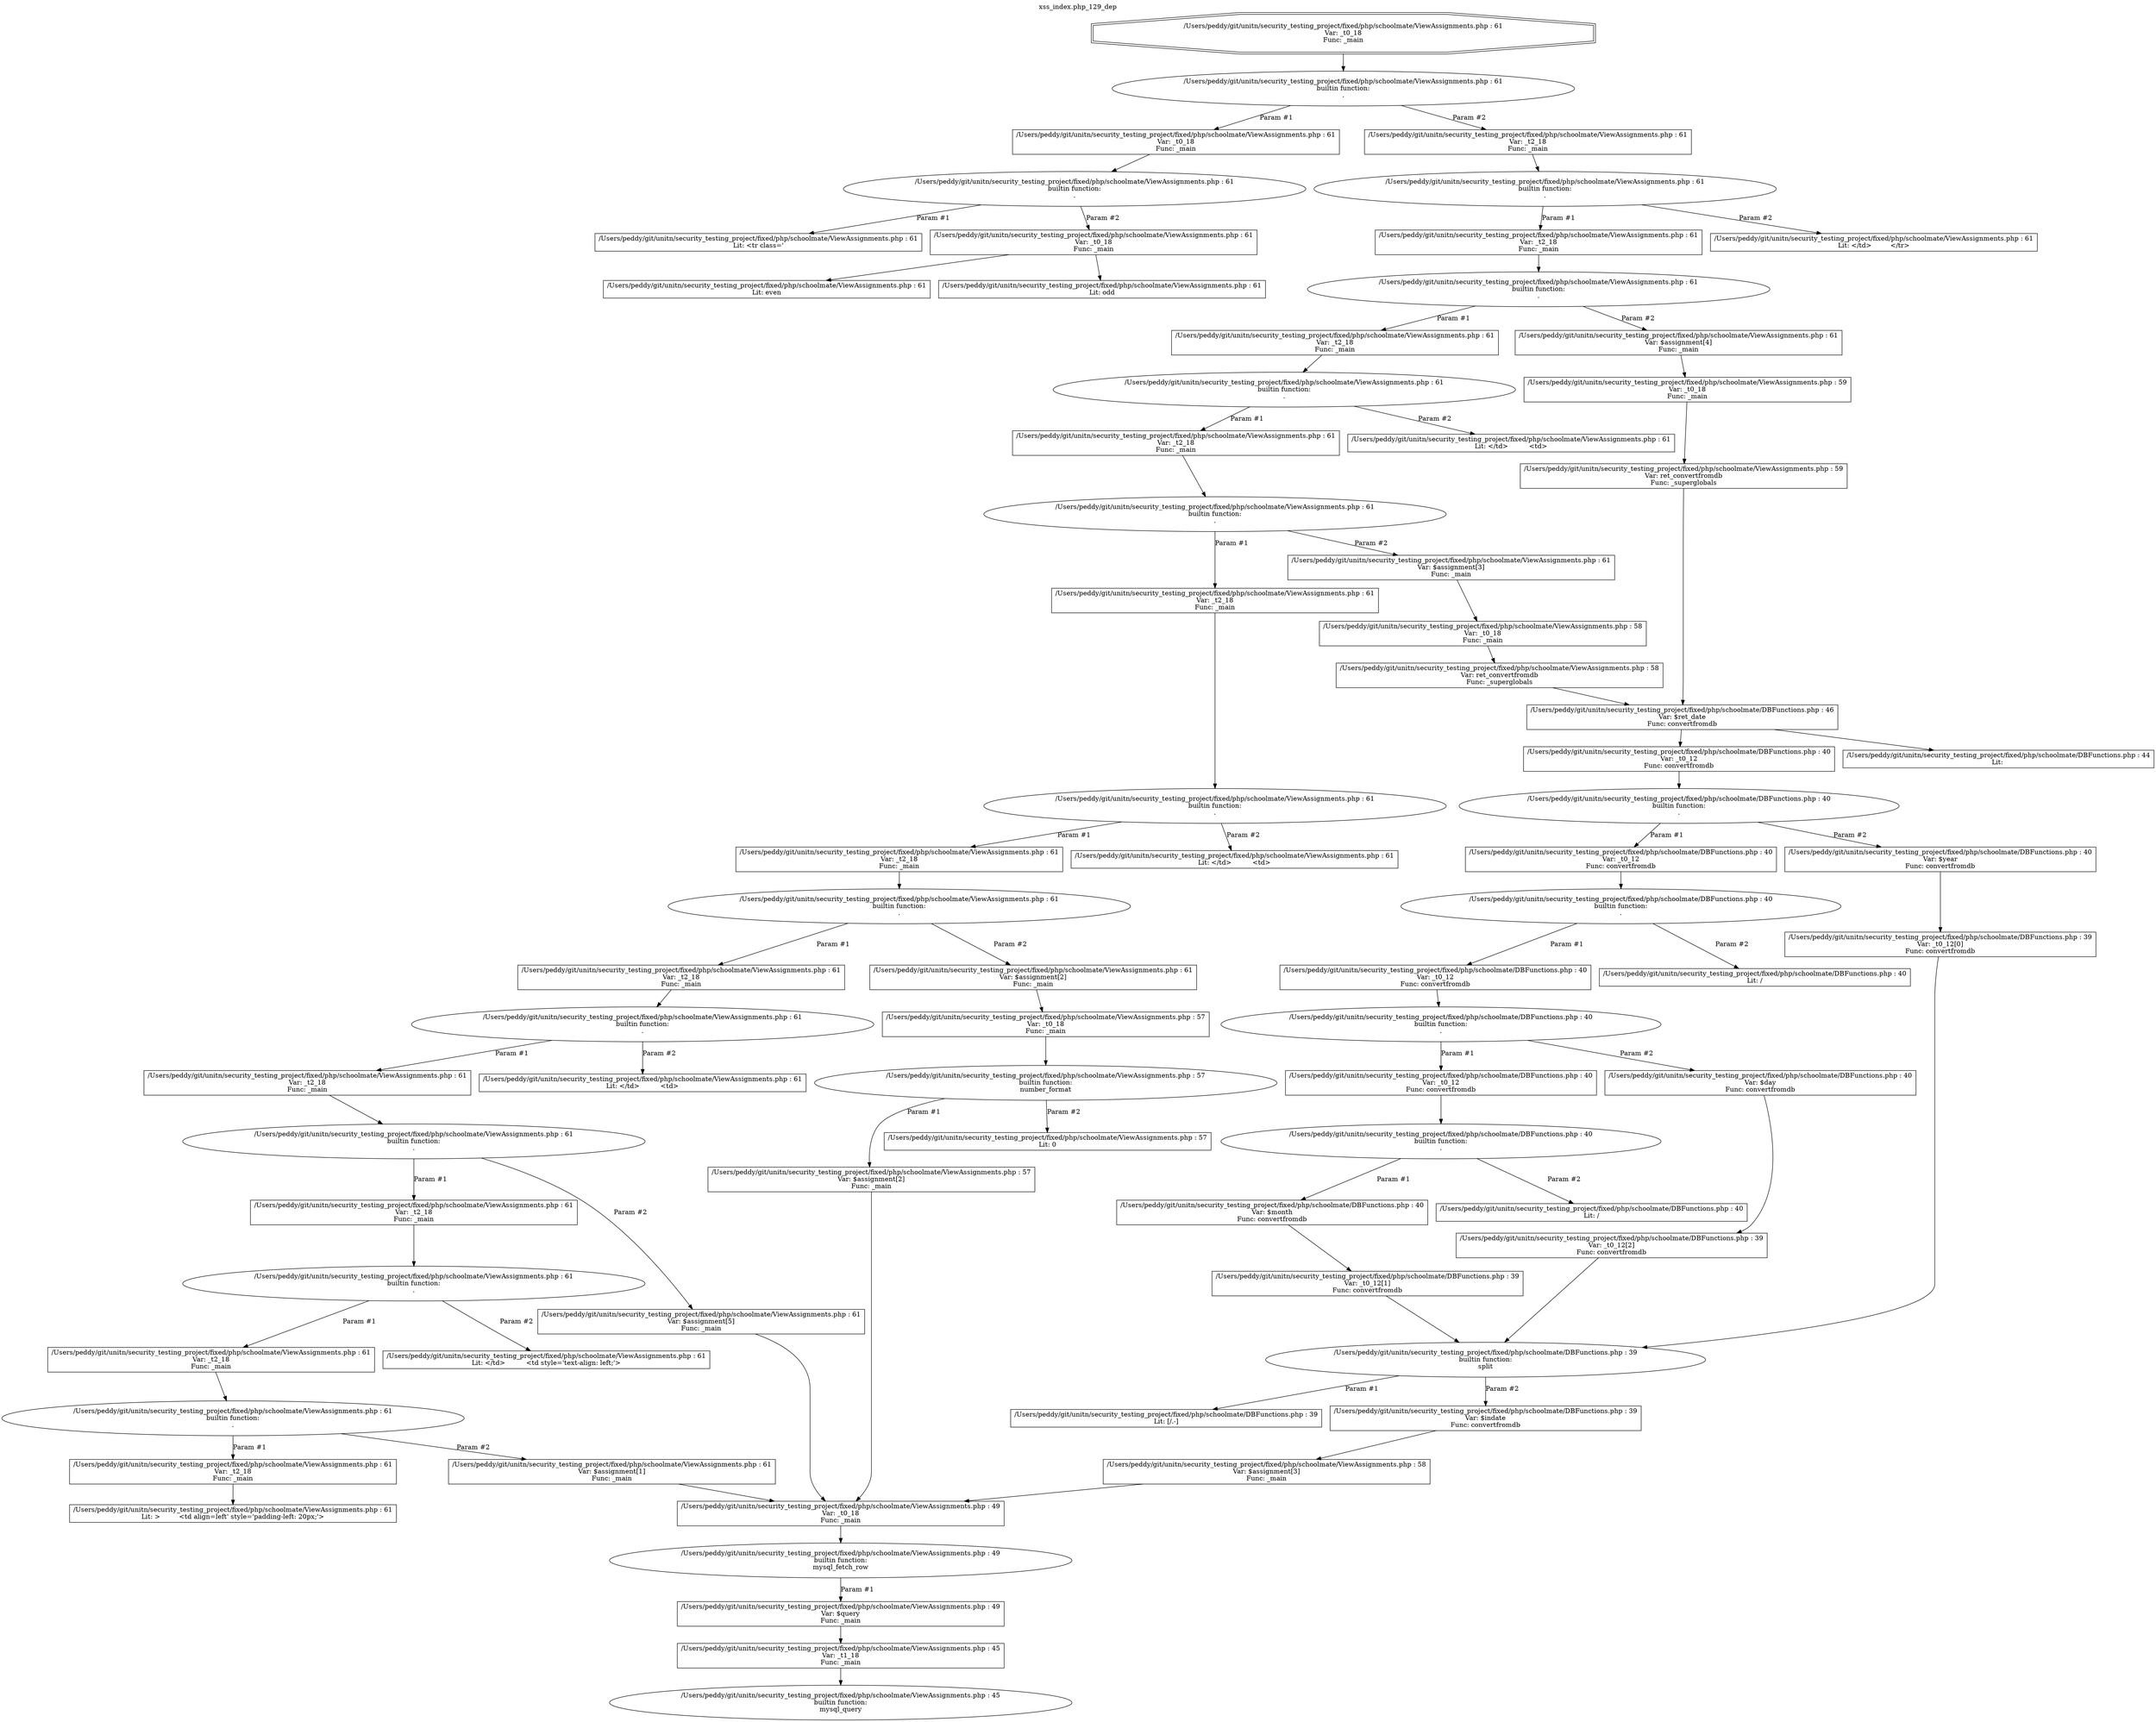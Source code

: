 digraph cfg {
  label="xss_index.php_129_dep";
  labelloc=t;
  n1 [shape=doubleoctagon, label="/Users/peddy/git/unitn/security_testing_project/fixed/php/schoolmate/ViewAssignments.php : 61\nVar: _t0_18\nFunc: _main\n"];
  n2 [shape=ellipse, label="/Users/peddy/git/unitn/security_testing_project/fixed/php/schoolmate/ViewAssignments.php : 61\nbuiltin function:\n.\n"];
  n3 [shape=box, label="/Users/peddy/git/unitn/security_testing_project/fixed/php/schoolmate/ViewAssignments.php : 61\nVar: _t0_18\nFunc: _main\n"];
  n4 [shape=ellipse, label="/Users/peddy/git/unitn/security_testing_project/fixed/php/schoolmate/ViewAssignments.php : 61\nbuiltin function:\n.\n"];
  n5 [shape=box, label="/Users/peddy/git/unitn/security_testing_project/fixed/php/schoolmate/ViewAssignments.php : 61\nLit: <tr class='\n"];
  n6 [shape=box, label="/Users/peddy/git/unitn/security_testing_project/fixed/php/schoolmate/ViewAssignments.php : 61\nVar: _t0_18\nFunc: _main\n"];
  n7 [shape=box, label="/Users/peddy/git/unitn/security_testing_project/fixed/php/schoolmate/ViewAssignments.php : 61\nLit: even\n"];
  n8 [shape=box, label="/Users/peddy/git/unitn/security_testing_project/fixed/php/schoolmate/ViewAssignments.php : 61\nLit: odd\n"];
  n9 [shape=box, label="/Users/peddy/git/unitn/security_testing_project/fixed/php/schoolmate/ViewAssignments.php : 61\nVar: _t2_18\nFunc: _main\n"];
  n10 [shape=ellipse, label="/Users/peddy/git/unitn/security_testing_project/fixed/php/schoolmate/ViewAssignments.php : 61\nbuiltin function:\n.\n"];
  n11 [shape=box, label="/Users/peddy/git/unitn/security_testing_project/fixed/php/schoolmate/ViewAssignments.php : 61\nVar: _t2_18\nFunc: _main\n"];
  n12 [shape=ellipse, label="/Users/peddy/git/unitn/security_testing_project/fixed/php/schoolmate/ViewAssignments.php : 61\nbuiltin function:\n.\n"];
  n13 [shape=box, label="/Users/peddy/git/unitn/security_testing_project/fixed/php/schoolmate/ViewAssignments.php : 61\nVar: _t2_18\nFunc: _main\n"];
  n14 [shape=ellipse, label="/Users/peddy/git/unitn/security_testing_project/fixed/php/schoolmate/ViewAssignments.php : 61\nbuiltin function:\n.\n"];
  n15 [shape=box, label="/Users/peddy/git/unitn/security_testing_project/fixed/php/schoolmate/ViewAssignments.php : 61\nVar: _t2_18\nFunc: _main\n"];
  n16 [shape=ellipse, label="/Users/peddy/git/unitn/security_testing_project/fixed/php/schoolmate/ViewAssignments.php : 61\nbuiltin function:\n.\n"];
  n17 [shape=box, label="/Users/peddy/git/unitn/security_testing_project/fixed/php/schoolmate/ViewAssignments.php : 61\nVar: _t2_18\nFunc: _main\n"];
  n18 [shape=ellipse, label="/Users/peddy/git/unitn/security_testing_project/fixed/php/schoolmate/ViewAssignments.php : 61\nbuiltin function:\n.\n"];
  n19 [shape=box, label="/Users/peddy/git/unitn/security_testing_project/fixed/php/schoolmate/ViewAssignments.php : 61\nVar: _t2_18\nFunc: _main\n"];
  n20 [shape=ellipse, label="/Users/peddy/git/unitn/security_testing_project/fixed/php/schoolmate/ViewAssignments.php : 61\nbuiltin function:\n.\n"];
  n21 [shape=box, label="/Users/peddy/git/unitn/security_testing_project/fixed/php/schoolmate/ViewAssignments.php : 61\nVar: _t2_18\nFunc: _main\n"];
  n22 [shape=ellipse, label="/Users/peddy/git/unitn/security_testing_project/fixed/php/schoolmate/ViewAssignments.php : 61\nbuiltin function:\n.\n"];
  n23 [shape=box, label="/Users/peddy/git/unitn/security_testing_project/fixed/php/schoolmate/ViewAssignments.php : 61\nVar: _t2_18\nFunc: _main\n"];
  n24 [shape=ellipse, label="/Users/peddy/git/unitn/security_testing_project/fixed/php/schoolmate/ViewAssignments.php : 61\nbuiltin function:\n.\n"];
  n25 [shape=box, label="/Users/peddy/git/unitn/security_testing_project/fixed/php/schoolmate/ViewAssignments.php : 61\nVar: _t2_18\nFunc: _main\n"];
  n26 [shape=ellipse, label="/Users/peddy/git/unitn/security_testing_project/fixed/php/schoolmate/ViewAssignments.php : 61\nbuiltin function:\n.\n"];
  n27 [shape=box, label="/Users/peddy/git/unitn/security_testing_project/fixed/php/schoolmate/ViewAssignments.php : 61\nVar: _t2_18\nFunc: _main\n"];
  n28 [shape=ellipse, label="/Users/peddy/git/unitn/security_testing_project/fixed/php/schoolmate/ViewAssignments.php : 61\nbuiltin function:\n.\n"];
  n29 [shape=box, label="/Users/peddy/git/unitn/security_testing_project/fixed/php/schoolmate/ViewAssignments.php : 61\nVar: _t2_18\nFunc: _main\n"];
  n30 [shape=box, label="/Users/peddy/git/unitn/security_testing_project/fixed/php/schoolmate/ViewAssignments.php : 61\nLit: >	  <td align=left' style='padding-left: 20px;'>\n"];
  n31 [shape=box, label="/Users/peddy/git/unitn/security_testing_project/fixed/php/schoolmate/ViewAssignments.php : 61\nVar: $assignment[1]\nFunc: _main\n"];
  n32 [shape=box, label="/Users/peddy/git/unitn/security_testing_project/fixed/php/schoolmate/ViewAssignments.php : 49\nVar: _t0_18\nFunc: _main\n"];
  n33 [shape=ellipse, label="/Users/peddy/git/unitn/security_testing_project/fixed/php/schoolmate/ViewAssignments.php : 49\nbuiltin function:\nmysql_fetch_row\n"];
  n34 [shape=box, label="/Users/peddy/git/unitn/security_testing_project/fixed/php/schoolmate/ViewAssignments.php : 49\nVar: $query\nFunc: _main\n"];
  n35 [shape=box, label="/Users/peddy/git/unitn/security_testing_project/fixed/php/schoolmate/ViewAssignments.php : 45\nVar: _t1_18\nFunc: _main\n"];
  n36 [shape=ellipse, label="/Users/peddy/git/unitn/security_testing_project/fixed/php/schoolmate/ViewAssignments.php : 45\nbuiltin function:\nmysql_query\n"];
  n37 [shape=box, label="/Users/peddy/git/unitn/security_testing_project/fixed/php/schoolmate/ViewAssignments.php : 61\nLit: </td>	  <td style='text-align: left;'>\n"];
  n38 [shape=box, label="/Users/peddy/git/unitn/security_testing_project/fixed/php/schoolmate/ViewAssignments.php : 61\nVar: $assignment[5]\nFunc: _main\n"];
  n39 [shape=box, label="/Users/peddy/git/unitn/security_testing_project/fixed/php/schoolmate/ViewAssignments.php : 61\nLit: </td>	  <td>\n"];
  n40 [shape=box, label="/Users/peddy/git/unitn/security_testing_project/fixed/php/schoolmate/ViewAssignments.php : 61\nVar: $assignment[2]\nFunc: _main\n"];
  n41 [shape=box, label="/Users/peddy/git/unitn/security_testing_project/fixed/php/schoolmate/ViewAssignments.php : 57\nVar: _t0_18\nFunc: _main\n"];
  n42 [shape=ellipse, label="/Users/peddy/git/unitn/security_testing_project/fixed/php/schoolmate/ViewAssignments.php : 57\nbuiltin function:\nnumber_format\n"];
  n43 [shape=box, label="/Users/peddy/git/unitn/security_testing_project/fixed/php/schoolmate/ViewAssignments.php : 57\nVar: $assignment[2]\nFunc: _main\n"];
  n44 [shape=box, label="/Users/peddy/git/unitn/security_testing_project/fixed/php/schoolmate/ViewAssignments.php : 57\nLit: 0\n"];
  n45 [shape=box, label="/Users/peddy/git/unitn/security_testing_project/fixed/php/schoolmate/ViewAssignments.php : 61\nLit: </td>	  <td>\n"];
  n46 [shape=box, label="/Users/peddy/git/unitn/security_testing_project/fixed/php/schoolmate/ViewAssignments.php : 61\nVar: $assignment[3]\nFunc: _main\n"];
  n47 [shape=box, label="/Users/peddy/git/unitn/security_testing_project/fixed/php/schoolmate/ViewAssignments.php : 58\nVar: _t0_18\nFunc: _main\n"];
  n48 [shape=box, label="/Users/peddy/git/unitn/security_testing_project/fixed/php/schoolmate/ViewAssignments.php : 58\nVar: ret_convertfromdb\nFunc: _superglobals\n"];
  n49 [shape=box, label="/Users/peddy/git/unitn/security_testing_project/fixed/php/schoolmate/DBFunctions.php : 46\nVar: $ret_date\nFunc: convertfromdb\n"];
  n50 [shape=box, label="/Users/peddy/git/unitn/security_testing_project/fixed/php/schoolmate/DBFunctions.php : 40\nVar: _t0_12\nFunc: convertfromdb\n"];
  n51 [shape=ellipse, label="/Users/peddy/git/unitn/security_testing_project/fixed/php/schoolmate/DBFunctions.php : 40\nbuiltin function:\n.\n"];
  n52 [shape=box, label="/Users/peddy/git/unitn/security_testing_project/fixed/php/schoolmate/DBFunctions.php : 40\nVar: _t0_12\nFunc: convertfromdb\n"];
  n53 [shape=ellipse, label="/Users/peddy/git/unitn/security_testing_project/fixed/php/schoolmate/DBFunctions.php : 40\nbuiltin function:\n.\n"];
  n54 [shape=box, label="/Users/peddy/git/unitn/security_testing_project/fixed/php/schoolmate/DBFunctions.php : 40\nVar: _t0_12\nFunc: convertfromdb\n"];
  n55 [shape=ellipse, label="/Users/peddy/git/unitn/security_testing_project/fixed/php/schoolmate/DBFunctions.php : 40\nbuiltin function:\n.\n"];
  n56 [shape=box, label="/Users/peddy/git/unitn/security_testing_project/fixed/php/schoolmate/DBFunctions.php : 40\nVar: _t0_12\nFunc: convertfromdb\n"];
  n57 [shape=ellipse, label="/Users/peddy/git/unitn/security_testing_project/fixed/php/schoolmate/DBFunctions.php : 40\nbuiltin function:\n.\n"];
  n58 [shape=box, label="/Users/peddy/git/unitn/security_testing_project/fixed/php/schoolmate/DBFunctions.php : 40\nVar: $month\nFunc: convertfromdb\n"];
  n59 [shape=box, label="/Users/peddy/git/unitn/security_testing_project/fixed/php/schoolmate/DBFunctions.php : 39\nVar: _t0_12[1]\nFunc: convertfromdb\n"];
  n60 [shape=ellipse, label="/Users/peddy/git/unitn/security_testing_project/fixed/php/schoolmate/DBFunctions.php : 39\nbuiltin function:\nsplit\n"];
  n61 [shape=box, label="/Users/peddy/git/unitn/security_testing_project/fixed/php/schoolmate/DBFunctions.php : 39\nLit: [/.-]\n"];
  n62 [shape=box, label="/Users/peddy/git/unitn/security_testing_project/fixed/php/schoolmate/DBFunctions.php : 39\nVar: $indate\nFunc: convertfromdb\n"];
  n63 [shape=box, label="/Users/peddy/git/unitn/security_testing_project/fixed/php/schoolmate/ViewAssignments.php : 58\nVar: $assignment[3]\nFunc: _main\n"];
  n64 [shape=box, label="/Users/peddy/git/unitn/security_testing_project/fixed/php/schoolmate/DBFunctions.php : 40\nLit: /\n"];
  n65 [shape=box, label="/Users/peddy/git/unitn/security_testing_project/fixed/php/schoolmate/DBFunctions.php : 40\nVar: $day\nFunc: convertfromdb\n"];
  n66 [shape=box, label="/Users/peddy/git/unitn/security_testing_project/fixed/php/schoolmate/DBFunctions.php : 39\nVar: _t0_12[2]\nFunc: convertfromdb\n"];
  n67 [shape=box, label="/Users/peddy/git/unitn/security_testing_project/fixed/php/schoolmate/DBFunctions.php : 40\nLit: /\n"];
  n68 [shape=box, label="/Users/peddy/git/unitn/security_testing_project/fixed/php/schoolmate/DBFunctions.php : 40\nVar: $year\nFunc: convertfromdb\n"];
  n69 [shape=box, label="/Users/peddy/git/unitn/security_testing_project/fixed/php/schoolmate/DBFunctions.php : 39\nVar: _t0_12[0]\nFunc: convertfromdb\n"];
  n70 [shape=box, label="/Users/peddy/git/unitn/security_testing_project/fixed/php/schoolmate/DBFunctions.php : 44\nLit: \n"];
  n71 [shape=box, label="/Users/peddy/git/unitn/security_testing_project/fixed/php/schoolmate/ViewAssignments.php : 61\nLit: </td>	  <td>\n"];
  n72 [shape=box, label="/Users/peddy/git/unitn/security_testing_project/fixed/php/schoolmate/ViewAssignments.php : 61\nVar: $assignment[4]\nFunc: _main\n"];
  n73 [shape=box, label="/Users/peddy/git/unitn/security_testing_project/fixed/php/schoolmate/ViewAssignments.php : 59\nVar: _t0_18\nFunc: _main\n"];
  n74 [shape=box, label="/Users/peddy/git/unitn/security_testing_project/fixed/php/schoolmate/ViewAssignments.php : 59\nVar: ret_convertfromdb\nFunc: _superglobals\n"];
  n75 [shape=box, label="/Users/peddy/git/unitn/security_testing_project/fixed/php/schoolmate/ViewAssignments.php : 61\nLit: </td>	 </tr>\n"];
  n1 -> n2;
  n3 -> n4;
  n4 -> n5[label="Param #1"];
  n4 -> n6[label="Param #2"];
  n6 -> n7;
  n6 -> n8;
  n2 -> n3[label="Param #1"];
  n2 -> n9[label="Param #2"];
  n9 -> n10;
  n11 -> n12;
  n13 -> n14;
  n15 -> n16;
  n17 -> n18;
  n19 -> n20;
  n21 -> n22;
  n23 -> n24;
  n25 -> n26;
  n27 -> n28;
  n29 -> n30;
  n28 -> n29[label="Param #1"];
  n28 -> n31[label="Param #2"];
  n32 -> n33;
  n35 -> n36;
  n34 -> n35;
  n33 -> n34[label="Param #1"];
  n31 -> n32;
  n26 -> n27[label="Param #1"];
  n26 -> n37[label="Param #2"];
  n24 -> n25[label="Param #1"];
  n24 -> n38[label="Param #2"];
  n38 -> n32;
  n22 -> n23[label="Param #1"];
  n22 -> n39[label="Param #2"];
  n20 -> n21[label="Param #1"];
  n20 -> n40[label="Param #2"];
  n41 -> n42;
  n43 -> n32;
  n42 -> n43[label="Param #1"];
  n42 -> n44[label="Param #2"];
  n40 -> n41;
  n18 -> n19[label="Param #1"];
  n18 -> n45[label="Param #2"];
  n16 -> n17[label="Param #1"];
  n16 -> n46[label="Param #2"];
  n50 -> n51;
  n52 -> n53;
  n54 -> n55;
  n56 -> n57;
  n59 -> n60;
  n60 -> n61[label="Param #1"];
  n60 -> n62[label="Param #2"];
  n63 -> n32;
  n62 -> n63;
  n58 -> n59;
  n57 -> n58[label="Param #1"];
  n57 -> n64[label="Param #2"];
  n55 -> n56[label="Param #1"];
  n55 -> n65[label="Param #2"];
  n66 -> n60;
  n65 -> n66;
  n53 -> n54[label="Param #1"];
  n53 -> n67[label="Param #2"];
  n51 -> n52[label="Param #1"];
  n51 -> n68[label="Param #2"];
  n69 -> n60;
  n68 -> n69;
  n49 -> n50;
  n49 -> n70;
  n48 -> n49;
  n47 -> n48;
  n46 -> n47;
  n14 -> n15[label="Param #1"];
  n14 -> n71[label="Param #2"];
  n12 -> n13[label="Param #1"];
  n12 -> n72[label="Param #2"];
  n74 -> n49;
  n73 -> n74;
  n72 -> n73;
  n10 -> n11[label="Param #1"];
  n10 -> n75[label="Param #2"];
}
